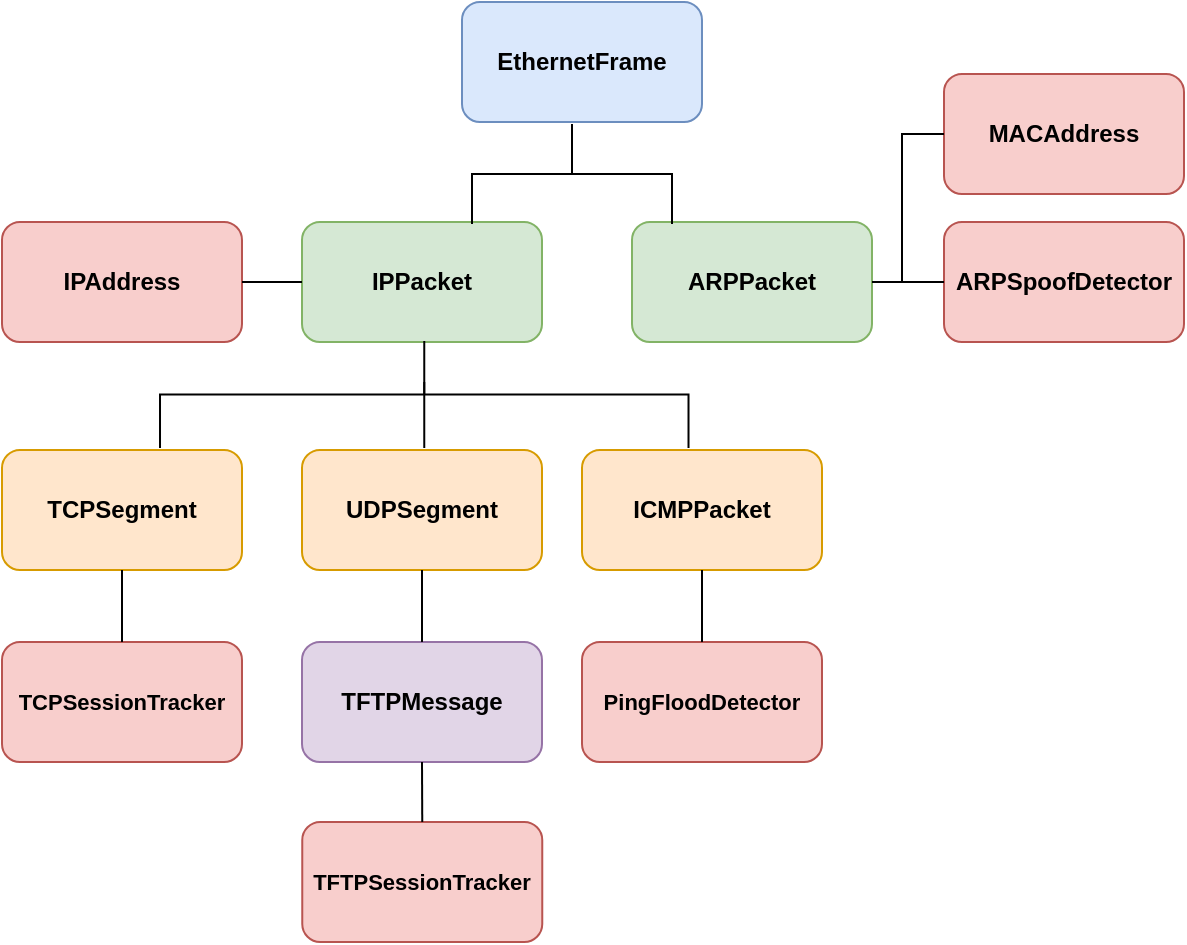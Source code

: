 <mxfile version="20.3.5" type="github">
  <diagram id="pFrUCrIVSA07nVixNRKJ" name="Page-1">
    <mxGraphModel dx="1209" dy="652" grid="1" gridSize="10" guides="1" tooltips="1" connect="1" arrows="1" fold="1" page="1" pageScale="1" pageWidth="850" pageHeight="1100" math="0" shadow="0">
      <root>
        <mxCell id="0" />
        <mxCell id="1" parent="0" />
        <mxCell id="TGutVpatn3XHoCrsepDR-1" value="EthernetFrame" style="rounded=1;whiteSpace=wrap;html=1;fillColor=#dae8fc;strokeColor=#6c8ebf;fontStyle=1;fontSize=12;" parent="1" vertex="1">
          <mxGeometry x="340" y="160" width="120" height="60" as="geometry" />
        </mxCell>
        <mxCell id="TGutVpatn3XHoCrsepDR-2" value="IPPacket" style="rounded=1;whiteSpace=wrap;html=1;fillColor=#d5e8d4;strokeColor=#82b366;fontStyle=1;fontSize=12;" parent="1" vertex="1">
          <mxGeometry x="260" y="270" width="120" height="60" as="geometry" />
        </mxCell>
        <mxCell id="TGutVpatn3XHoCrsepDR-3" value="ARPPacket" style="rounded=1;whiteSpace=wrap;html=1;fillColor=#d5e8d4;strokeColor=#82b366;fontStyle=1;fontSize=12;" parent="1" vertex="1">
          <mxGeometry x="425" y="270" width="120" height="60" as="geometry" />
        </mxCell>
        <mxCell id="TGutVpatn3XHoCrsepDR-4" value="TCPSegment" style="rounded=1;whiteSpace=wrap;html=1;fillColor=#ffe6cc;strokeColor=#d79b00;fontStyle=1;fontSize=12;" parent="1" vertex="1">
          <mxGeometry x="110" y="384" width="120" height="60" as="geometry" />
        </mxCell>
        <mxCell id="TGutVpatn3XHoCrsepDR-5" value="UDPSegment" style="rounded=1;whiteSpace=wrap;html=1;fillColor=#ffe6cc;strokeColor=#d79b00;fontStyle=1;fontSize=12;" parent="1" vertex="1">
          <mxGeometry x="260" y="384" width="120" height="60" as="geometry" />
        </mxCell>
        <mxCell id="TGutVpatn3XHoCrsepDR-6" value="ICMPPacket" style="rounded=1;whiteSpace=wrap;html=1;fillColor=#ffe6cc;strokeColor=#d79b00;fontStyle=1;fontSize=12;" parent="1" vertex="1">
          <mxGeometry x="400" y="384" width="120" height="60" as="geometry" />
        </mxCell>
        <mxCell id="TGutVpatn3XHoCrsepDR-7" value="" style="strokeWidth=1;html=1;shape=mxgraph.flowchart.annotation_2;align=left;labelPosition=right;pointerEvents=1;fontSize=12;rotation=90;" parent="1" vertex="1">
          <mxGeometry x="370" y="196" width="50" height="100" as="geometry" />
        </mxCell>
        <mxCell id="TGutVpatn3XHoCrsepDR-8" value="" style="strokeWidth=1;html=1;shape=mxgraph.flowchart.annotation_2;align=left;labelPosition=right;pointerEvents=1;fontSize=12;rotation=90;" parent="1" vertex="1">
          <mxGeometry x="294.38" y="224.13" width="53.5" height="264.25" as="geometry" />
        </mxCell>
        <mxCell id="TGutVpatn3XHoCrsepDR-10" value="" style="endArrow=none;html=1;rounded=0;fontSize=12;exitX=1;exitY=0.5;exitDx=0;exitDy=0;exitPerimeter=0;entryX=0.383;entryY=0.5;entryDx=0;entryDy=0;entryPerimeter=0;" parent="1" source="TGutVpatn3XHoCrsepDR-8" target="TGutVpatn3XHoCrsepDR-8" edge="1">
          <mxGeometry width="50" height="50" relative="1" as="geometry">
            <mxPoint x="400" y="360" as="sourcePoint" />
            <mxPoint x="450" y="310" as="targetPoint" />
          </mxGeometry>
        </mxCell>
        <mxCell id="TGutVpatn3XHoCrsepDR-12" value="ARPSpoofDetector" style="rounded=1;whiteSpace=wrap;html=1;fillColor=#f8cecc;strokeColor=#b85450;fontStyle=1;fontSize=12;" parent="1" vertex="1">
          <mxGeometry x="581" y="270" width="120" height="60" as="geometry" />
        </mxCell>
        <mxCell id="TGutVpatn3XHoCrsepDR-13" value="TFTPMessage" style="rounded=1;whiteSpace=wrap;html=1;fillColor=#e1d5e7;strokeColor=#9673a6;fontStyle=1;fontSize=12;" parent="1" vertex="1">
          <mxGeometry x="260" y="480" width="120" height="60" as="geometry" />
        </mxCell>
        <mxCell id="TGutVpatn3XHoCrsepDR-14" value="" style="endArrow=none;html=1;rounded=0;fontSize=12;exitX=0.5;exitY=1;exitDx=0;exitDy=0;entryX=0.5;entryY=0;entryDx=0;entryDy=0;" parent="1" source="TGutVpatn3XHoCrsepDR-5" target="TGutVpatn3XHoCrsepDR-13" edge="1">
          <mxGeometry width="50" height="50" relative="1" as="geometry">
            <mxPoint x="400" y="360" as="sourcePoint" />
            <mxPoint x="450" y="310" as="targetPoint" />
          </mxGeometry>
        </mxCell>
        <mxCell id="muXDeviu0V_BTwdK5TIc-1" value="TCPSessionTracker" style="rounded=1;whiteSpace=wrap;html=1;fillColor=#f8cecc;strokeColor=#b85450;fontStyle=1;fontSize=11;" parent="1" vertex="1">
          <mxGeometry x="110" y="480" width="120" height="60" as="geometry" />
        </mxCell>
        <mxCell id="muXDeviu0V_BTwdK5TIc-2" value="TFTPSessionTracker" style="rounded=1;whiteSpace=wrap;html=1;fillColor=#f8cecc;strokeColor=#b85450;fontStyle=1;fontSize=11;" parent="1" vertex="1">
          <mxGeometry x="260.13" y="570" width="120" height="60" as="geometry" />
        </mxCell>
        <mxCell id="muXDeviu0V_BTwdK5TIc-3" value="PingFloodDetector" style="rounded=1;whiteSpace=wrap;html=1;fillColor=#f8cecc;strokeColor=#b85450;fontStyle=1;fontSize=11;" parent="1" vertex="1">
          <mxGeometry x="400" y="480" width="120" height="60" as="geometry" />
        </mxCell>
        <mxCell id="muXDeviu0V_BTwdK5TIc-4" value="" style="endArrow=none;html=1;rounded=0;fontSize=11;exitX=0.5;exitY=1;exitDx=0;exitDy=0;entryX=0.5;entryY=0;entryDx=0;entryDy=0;" parent="1" source="TGutVpatn3XHoCrsepDR-6" target="muXDeviu0V_BTwdK5TIc-3" edge="1">
          <mxGeometry width="50" height="50" relative="1" as="geometry">
            <mxPoint x="400" y="460" as="sourcePoint" />
            <mxPoint x="450" y="410" as="targetPoint" />
          </mxGeometry>
        </mxCell>
        <mxCell id="muXDeviu0V_BTwdK5TIc-5" value="" style="endArrow=none;html=1;rounded=0;fontSize=11;exitX=0.5;exitY=1;exitDx=0;exitDy=0;entryX=0.5;entryY=0;entryDx=0;entryDy=0;" parent="1" source="TGutVpatn3XHoCrsepDR-4" target="muXDeviu0V_BTwdK5TIc-1" edge="1">
          <mxGeometry width="50" height="50" relative="1" as="geometry">
            <mxPoint x="400" y="460" as="sourcePoint" />
            <mxPoint x="450" y="410" as="targetPoint" />
          </mxGeometry>
        </mxCell>
        <mxCell id="muXDeviu0V_BTwdK5TIc-6" value="" style="endArrow=none;html=1;rounded=0;fontSize=11;exitX=0.5;exitY=1;exitDx=0;exitDy=0;entryX=0.5;entryY=0;entryDx=0;entryDy=0;" parent="1" source="TGutVpatn3XHoCrsepDR-13" target="muXDeviu0V_BTwdK5TIc-2" edge="1">
          <mxGeometry width="50" height="50" relative="1" as="geometry">
            <mxPoint x="400" y="460" as="sourcePoint" />
            <mxPoint x="450" y="410" as="targetPoint" />
          </mxGeometry>
        </mxCell>
        <mxCell id="muXDeviu0V_BTwdK5TIc-7" value="" style="endArrow=none;html=1;rounded=0;fontSize=11;exitX=1;exitY=0.5;exitDx=0;exitDy=0;entryX=0;entryY=0.5;entryDx=0;entryDy=0;strokeColor=default;" parent="1" source="TGutVpatn3XHoCrsepDR-3" target="TGutVpatn3XHoCrsepDR-12" edge="1">
          <mxGeometry width="50" height="50" relative="1" as="geometry">
            <mxPoint x="400" y="460" as="sourcePoint" />
            <mxPoint x="450" y="410" as="targetPoint" />
          </mxGeometry>
        </mxCell>
        <mxCell id="HX_Pijje-G675TPsNkHU-1" value="MACAddress" style="rounded=1;whiteSpace=wrap;html=1;fillColor=#f8cecc;strokeColor=#b85450;fontStyle=1;fontSize=12;" vertex="1" parent="1">
          <mxGeometry x="581" y="196" width="120" height="60" as="geometry" />
        </mxCell>
        <mxCell id="HX_Pijje-G675TPsNkHU-2" value="IPAddress" style="rounded=1;whiteSpace=wrap;html=1;fillColor=#f8cecc;strokeColor=#b85450;fontStyle=1;fontSize=12;" vertex="1" parent="1">
          <mxGeometry x="110" y="270" width="120" height="60" as="geometry" />
        </mxCell>
        <mxCell id="HX_Pijje-G675TPsNkHU-3" value="" style="endArrow=none;html=1;rounded=0;exitX=1;exitY=0.5;exitDx=0;exitDy=0;entryX=0;entryY=0.5;entryDx=0;entryDy=0;" edge="1" parent="1" source="HX_Pijje-G675TPsNkHU-2" target="TGutVpatn3XHoCrsepDR-2">
          <mxGeometry width="50" height="50" relative="1" as="geometry">
            <mxPoint x="400" y="360" as="sourcePoint" />
            <mxPoint x="450" y="310" as="targetPoint" />
          </mxGeometry>
        </mxCell>
        <mxCell id="HX_Pijje-G675TPsNkHU-4" value="" style="endArrow=none;html=1;rounded=0;entryX=0;entryY=0.5;entryDx=0;entryDy=0;" edge="1" parent="1" target="HX_Pijje-G675TPsNkHU-1">
          <mxGeometry width="50" height="50" relative="1" as="geometry">
            <mxPoint x="560" y="300" as="sourcePoint" />
            <mxPoint x="450" y="310" as="targetPoint" />
            <Array as="points">
              <mxPoint x="560" y="226" />
            </Array>
          </mxGeometry>
        </mxCell>
      </root>
    </mxGraphModel>
  </diagram>
</mxfile>
